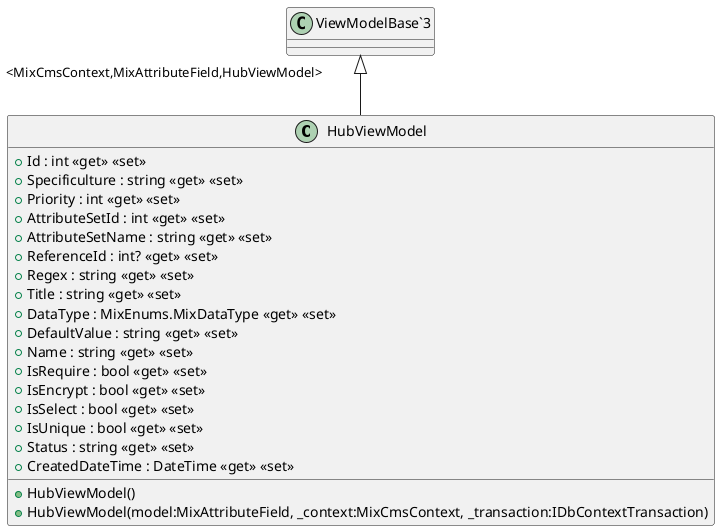 @startuml
class HubViewModel {
    + Id : int <<get>> <<set>>
    + Specificulture : string <<get>> <<set>>
    + Priority : int <<get>> <<set>>
    + AttributeSetId : int <<get>> <<set>>
    + AttributeSetName : string <<get>> <<set>>
    + ReferenceId : int? <<get>> <<set>>
    + Regex : string <<get>> <<set>>
    + Title : string <<get>> <<set>>
    + DataType : MixEnums.MixDataType <<get>> <<set>>
    + DefaultValue : string <<get>> <<set>>
    + Name : string <<get>> <<set>>
    + IsRequire : bool <<get>> <<set>>
    + IsEncrypt : bool <<get>> <<set>>
    + IsSelect : bool <<get>> <<set>>
    + IsUnique : bool <<get>> <<set>>
    + Status : string <<get>> <<set>>
    + CreatedDateTime : DateTime <<get>> <<set>>
    + HubViewModel()
    + HubViewModel(model:MixAttributeField, _context:MixCmsContext, _transaction:IDbContextTransaction)
}
"ViewModelBase`3" "<MixCmsContext,MixAttributeField,HubViewModel>" <|-- HubViewModel
@enduml
